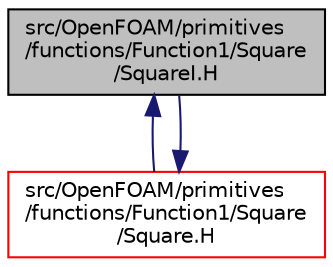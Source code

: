 digraph "src/OpenFOAM/primitives/functions/Function1/Square/SquareI.H"
{
  bgcolor="transparent";
  edge [fontname="Helvetica",fontsize="10",labelfontname="Helvetica",labelfontsize="10"];
  node [fontname="Helvetica",fontsize="10",shape=record];
  Node1 [label="src/OpenFOAM/primitives\l/functions/Function1/Square\l/SquareI.H",height=0.2,width=0.4,color="black", fillcolor="grey75", style="filled" fontcolor="black"];
  Node1 -> Node2 [dir="back",color="midnightblue",fontsize="10",style="solid",fontname="Helvetica"];
  Node2 [label="src/OpenFOAM/primitives\l/functions/Function1/Square\l/Square.H",height=0.2,width=0.4,color="red",URL="$Square_8H.html"];
  Node2 -> Node1 [dir="back",color="midnightblue",fontsize="10",style="solid",fontname="Helvetica"];
}

